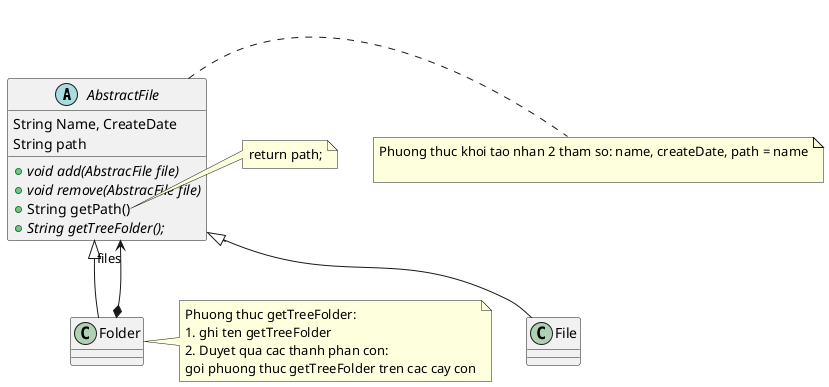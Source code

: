 @startuml
'https://plantuml.com/class-diagram

abstract class AbstractFile{
String Name, CreateDate
String path
+{abstract} void add(AbstracFile file)
+{abstract} void remove(AbstracFile file)
+String getPath()
+{abstract} String getTreeFolder();
}
class File
class Folder

AbstractFile <|-- File
AbstractFile <|-- Folder
Folder *--> "files" AbstractFile

note right of AbstractFile
 Phuong thuc khoi tao nhan 2 tham so: name, createDate, path = name

end note

note right of AbstractFile::getPath
return path;
end note

note right of Folder
Phuong thuc getTreeFolder:
1. ghi ten getTreeFolder
2. Duyet qua cac thanh phan con:
goi phuong thuc getTreeFolder tren cac cay con
end note


@enduml
